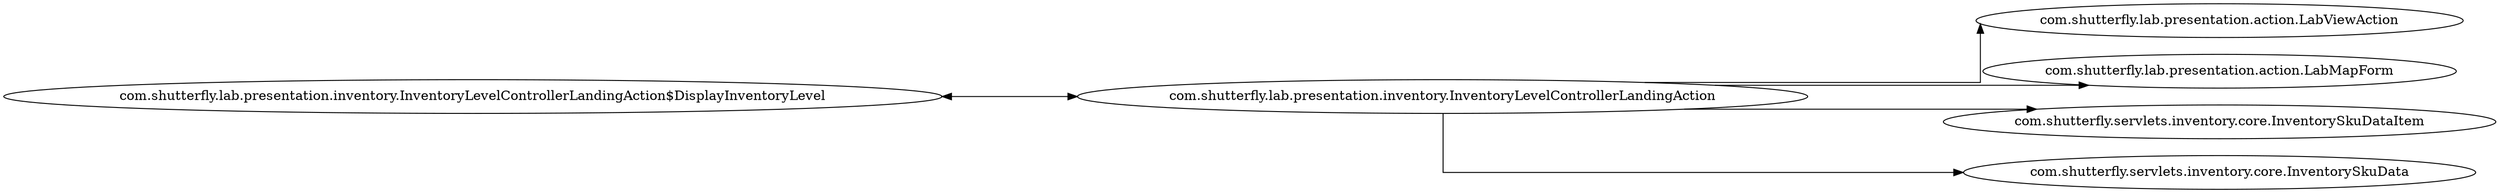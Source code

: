 digraph dependencyGraph {
 concentrate=true;
 rankdir="LR"; 
ranksep="2.0";
"com.shutterfly.lab.presentation.inventory.InventoryLevelControllerLandingAction$DisplayInventoryLevel"; 
"com.shutterfly.lab.presentation.inventory.InventoryLevelControllerLandingAction$DisplayInventoryLevel"->"com.shutterfly.lab.presentation.inventory.InventoryLevelControllerLandingAction";
"com.shutterfly.lab.presentation.inventory.InventoryLevelControllerLandingAction"; 
"com.shutterfly.lab.presentation.inventory.InventoryLevelControllerLandingAction"->"com.shutterfly.lab.presentation.action.LabViewAction";
"com.shutterfly.lab.presentation.inventory.InventoryLevelControllerLandingAction"->"com.shutterfly.lab.presentation.action.LabMapForm";
"com.shutterfly.lab.presentation.inventory.InventoryLevelControllerLandingAction"->"com.shutterfly.lab.presentation.inventory.InventoryLevelControllerLandingAction$DisplayInventoryLevel";
"com.shutterfly.lab.presentation.inventory.InventoryLevelControllerLandingAction"->"com.shutterfly.servlets.inventory.core.InventorySkuDataItem";
"com.shutterfly.lab.presentation.inventory.InventoryLevelControllerLandingAction"->"com.shutterfly.servlets.inventory.core.InventorySkuData";
splines="ortho";
}
